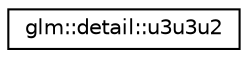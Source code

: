 digraph "Graphical Class Hierarchy"
{
 // LATEX_PDF_SIZE
  edge [fontname="Helvetica",fontsize="10",labelfontname="Helvetica",labelfontsize="10"];
  node [fontname="Helvetica",fontsize="10",shape=record];
  rankdir="LR";
  Node0 [label="glm::detail::u3u3u2",height=0.2,width=0.4,color="black", fillcolor="white", style="filled",URL="$unionglm_1_1detail_1_1u3u3u2.html",tooltip=" "];
}
